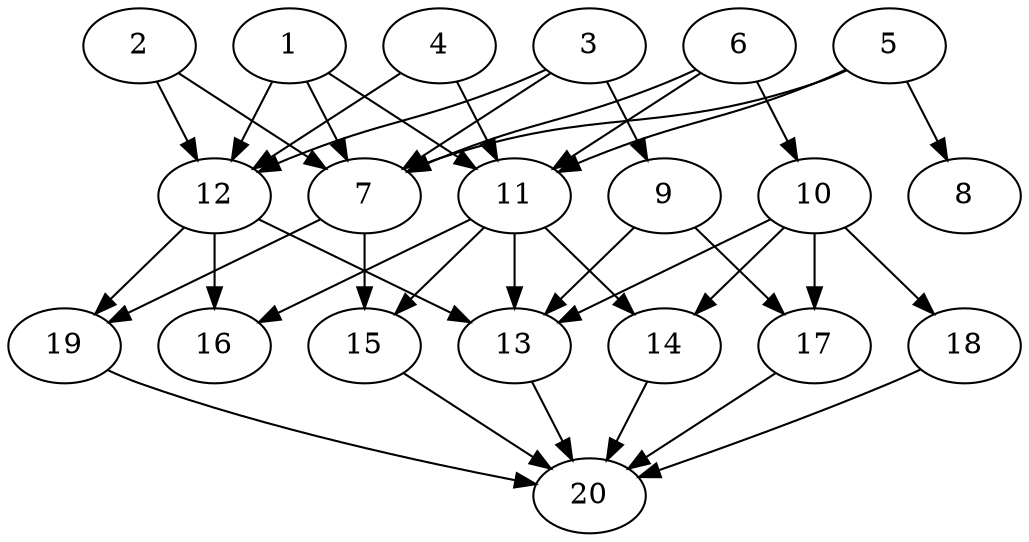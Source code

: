 // DAG automatically generated by daggen at Tue Jul 23 14:33:40 2019
// ./daggen --dot -n 20 --ccr 0.5 --fat 0.6 --regular 0.5 --density 0.8 --mindata 5242880 --maxdata 52428800 
digraph G {
  1 [size="78559232", alpha="0.18", expect_size="39279616"] 
  1 -> 7 [size ="39279616"]
  1 -> 11 [size ="39279616"]
  1 -> 12 [size ="39279616"]
  2 [size="62621696", alpha="0.14", expect_size="31310848"] 
  2 -> 7 [size ="31310848"]
  2 -> 12 [size ="31310848"]
  3 [size="85555200", alpha="0.09", expect_size="42777600"] 
  3 -> 7 [size ="42777600"]
  3 -> 9 [size ="42777600"]
  3 -> 12 [size ="42777600"]
  4 [size="19640320", alpha="0.06", expect_size="9820160"] 
  4 -> 11 [size ="9820160"]
  4 -> 12 [size ="9820160"]
  5 [size="97110016", alpha="0.11", expect_size="48555008"] 
  5 -> 7 [size ="48555008"]
  5 -> 8 [size ="48555008"]
  5 -> 11 [size ="48555008"]
  6 [size="35786752", alpha="0.15", expect_size="17893376"] 
  6 -> 7 [size ="17893376"]
  6 -> 10 [size ="17893376"]
  6 -> 11 [size ="17893376"]
  7 [size="32307200", alpha="0.03", expect_size="16153600"] 
  7 -> 15 [size ="16153600"]
  7 -> 19 [size ="16153600"]
  8 [size="98484224", alpha="0.01", expect_size="49242112"] 
  9 [size="86505472", alpha="0.01", expect_size="43252736"] 
  9 -> 13 [size ="43252736"]
  9 -> 17 [size ="43252736"]
  10 [size="47769600", alpha="0.15", expect_size="23884800"] 
  10 -> 13 [size ="23884800"]
  10 -> 14 [size ="23884800"]
  10 -> 17 [size ="23884800"]
  10 -> 18 [size ="23884800"]
  11 [size="38520832", alpha="0.18", expect_size="19260416"] 
  11 -> 13 [size ="19260416"]
  11 -> 14 [size ="19260416"]
  11 -> 15 [size ="19260416"]
  11 -> 16 [size ="19260416"]
  12 [size="31053824", alpha="0.04", expect_size="15526912"] 
  12 -> 13 [size ="15526912"]
  12 -> 16 [size ="15526912"]
  12 -> 19 [size ="15526912"]
  13 [size="98158592", alpha="0.12", expect_size="49079296"] 
  13 -> 20 [size ="49079296"]
  14 [size="45686784", alpha="0.16", expect_size="22843392"] 
  14 -> 20 [size ="22843392"]
  15 [size="75915264", alpha="0.03", expect_size="37957632"] 
  15 -> 20 [size ="37957632"]
  16 [size="34461696", alpha="0.09", expect_size="17230848"] 
  17 [size="12967936", alpha="0.18", expect_size="6483968"] 
  17 -> 20 [size ="6483968"]
  18 [size="25964544", alpha="0.14", expect_size="12982272"] 
  18 -> 20 [size ="12982272"]
  19 [size="30578688", alpha="0.02", expect_size="15289344"] 
  19 -> 20 [size ="15289344"]
  20 [size="36304896", alpha="0.00", expect_size="18152448"] 
}
